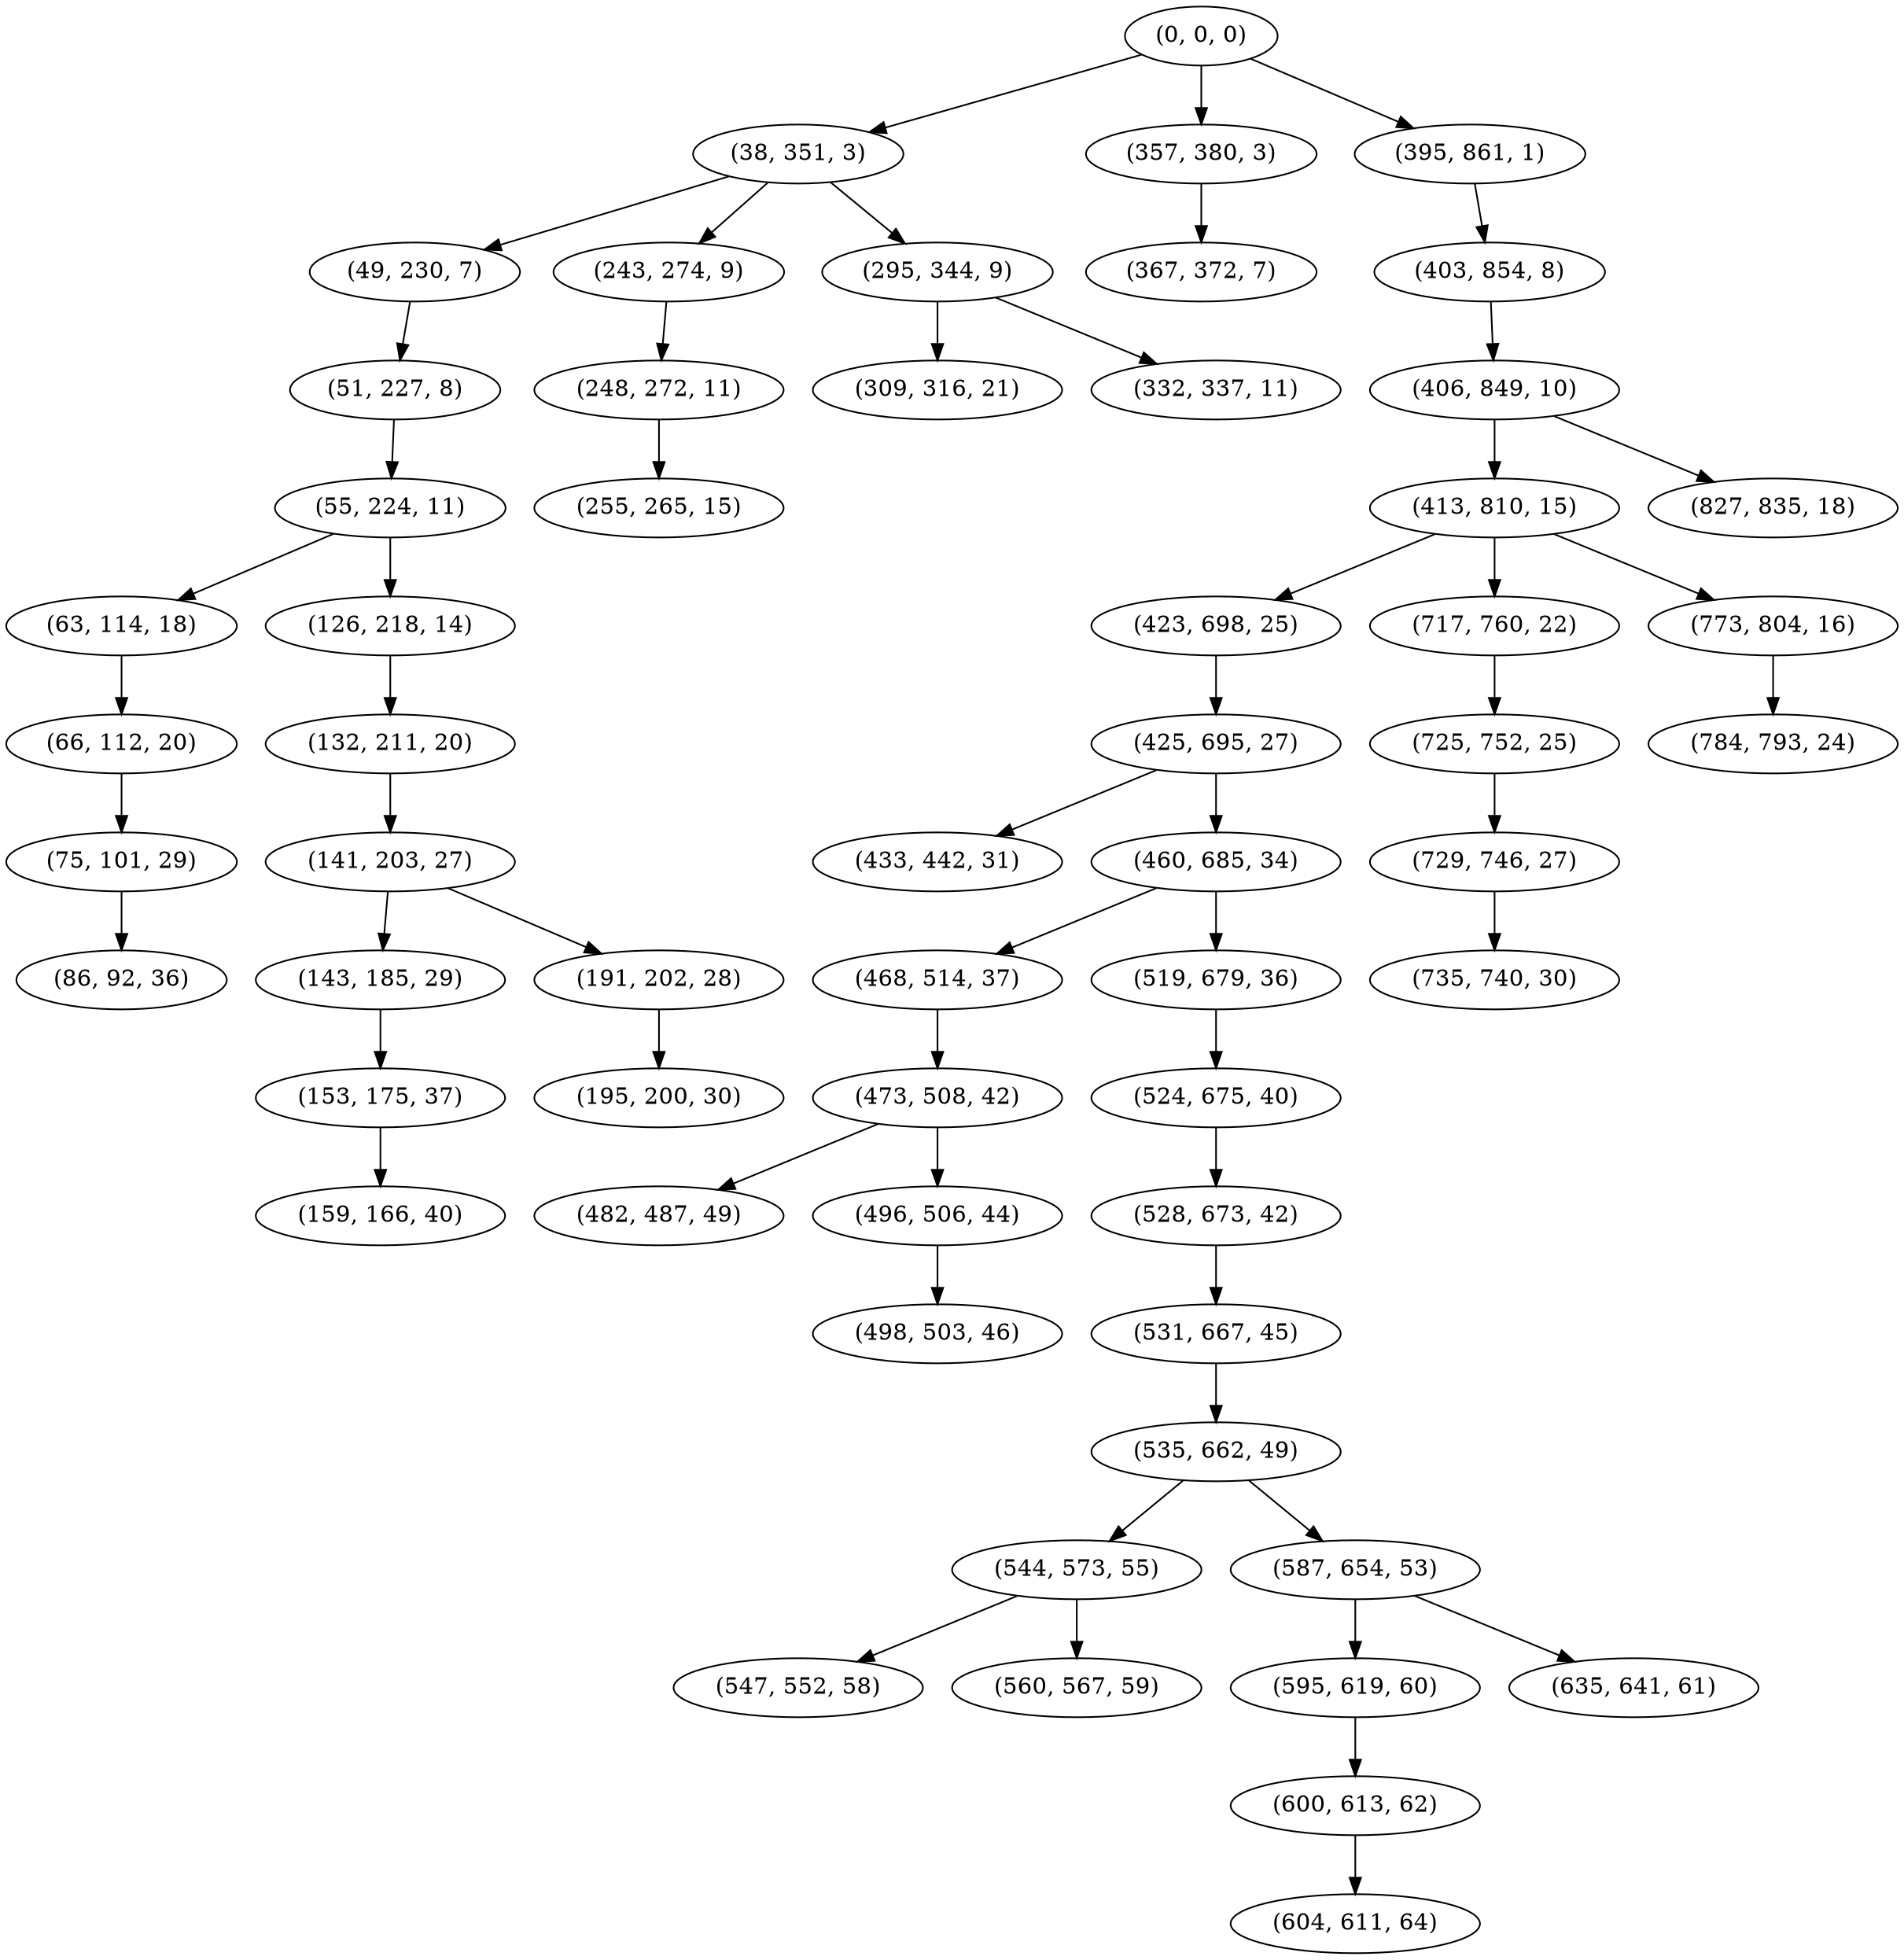 digraph tree {
    "(0, 0, 0)";
    "(38, 351, 3)";
    "(49, 230, 7)";
    "(51, 227, 8)";
    "(55, 224, 11)";
    "(63, 114, 18)";
    "(66, 112, 20)";
    "(75, 101, 29)";
    "(86, 92, 36)";
    "(126, 218, 14)";
    "(132, 211, 20)";
    "(141, 203, 27)";
    "(143, 185, 29)";
    "(153, 175, 37)";
    "(159, 166, 40)";
    "(191, 202, 28)";
    "(195, 200, 30)";
    "(243, 274, 9)";
    "(248, 272, 11)";
    "(255, 265, 15)";
    "(295, 344, 9)";
    "(309, 316, 21)";
    "(332, 337, 11)";
    "(357, 380, 3)";
    "(367, 372, 7)";
    "(395, 861, 1)";
    "(403, 854, 8)";
    "(406, 849, 10)";
    "(413, 810, 15)";
    "(423, 698, 25)";
    "(425, 695, 27)";
    "(433, 442, 31)";
    "(460, 685, 34)";
    "(468, 514, 37)";
    "(473, 508, 42)";
    "(482, 487, 49)";
    "(496, 506, 44)";
    "(498, 503, 46)";
    "(519, 679, 36)";
    "(524, 675, 40)";
    "(528, 673, 42)";
    "(531, 667, 45)";
    "(535, 662, 49)";
    "(544, 573, 55)";
    "(547, 552, 58)";
    "(560, 567, 59)";
    "(587, 654, 53)";
    "(595, 619, 60)";
    "(600, 613, 62)";
    "(604, 611, 64)";
    "(635, 641, 61)";
    "(717, 760, 22)";
    "(725, 752, 25)";
    "(729, 746, 27)";
    "(735, 740, 30)";
    "(773, 804, 16)";
    "(784, 793, 24)";
    "(827, 835, 18)";
    "(0, 0, 0)" -> "(38, 351, 3)";
    "(0, 0, 0)" -> "(357, 380, 3)";
    "(0, 0, 0)" -> "(395, 861, 1)";
    "(38, 351, 3)" -> "(49, 230, 7)";
    "(38, 351, 3)" -> "(243, 274, 9)";
    "(38, 351, 3)" -> "(295, 344, 9)";
    "(49, 230, 7)" -> "(51, 227, 8)";
    "(51, 227, 8)" -> "(55, 224, 11)";
    "(55, 224, 11)" -> "(63, 114, 18)";
    "(55, 224, 11)" -> "(126, 218, 14)";
    "(63, 114, 18)" -> "(66, 112, 20)";
    "(66, 112, 20)" -> "(75, 101, 29)";
    "(75, 101, 29)" -> "(86, 92, 36)";
    "(126, 218, 14)" -> "(132, 211, 20)";
    "(132, 211, 20)" -> "(141, 203, 27)";
    "(141, 203, 27)" -> "(143, 185, 29)";
    "(141, 203, 27)" -> "(191, 202, 28)";
    "(143, 185, 29)" -> "(153, 175, 37)";
    "(153, 175, 37)" -> "(159, 166, 40)";
    "(191, 202, 28)" -> "(195, 200, 30)";
    "(243, 274, 9)" -> "(248, 272, 11)";
    "(248, 272, 11)" -> "(255, 265, 15)";
    "(295, 344, 9)" -> "(309, 316, 21)";
    "(295, 344, 9)" -> "(332, 337, 11)";
    "(357, 380, 3)" -> "(367, 372, 7)";
    "(395, 861, 1)" -> "(403, 854, 8)";
    "(403, 854, 8)" -> "(406, 849, 10)";
    "(406, 849, 10)" -> "(413, 810, 15)";
    "(406, 849, 10)" -> "(827, 835, 18)";
    "(413, 810, 15)" -> "(423, 698, 25)";
    "(413, 810, 15)" -> "(717, 760, 22)";
    "(413, 810, 15)" -> "(773, 804, 16)";
    "(423, 698, 25)" -> "(425, 695, 27)";
    "(425, 695, 27)" -> "(433, 442, 31)";
    "(425, 695, 27)" -> "(460, 685, 34)";
    "(460, 685, 34)" -> "(468, 514, 37)";
    "(460, 685, 34)" -> "(519, 679, 36)";
    "(468, 514, 37)" -> "(473, 508, 42)";
    "(473, 508, 42)" -> "(482, 487, 49)";
    "(473, 508, 42)" -> "(496, 506, 44)";
    "(496, 506, 44)" -> "(498, 503, 46)";
    "(519, 679, 36)" -> "(524, 675, 40)";
    "(524, 675, 40)" -> "(528, 673, 42)";
    "(528, 673, 42)" -> "(531, 667, 45)";
    "(531, 667, 45)" -> "(535, 662, 49)";
    "(535, 662, 49)" -> "(544, 573, 55)";
    "(535, 662, 49)" -> "(587, 654, 53)";
    "(544, 573, 55)" -> "(547, 552, 58)";
    "(544, 573, 55)" -> "(560, 567, 59)";
    "(587, 654, 53)" -> "(595, 619, 60)";
    "(587, 654, 53)" -> "(635, 641, 61)";
    "(595, 619, 60)" -> "(600, 613, 62)";
    "(600, 613, 62)" -> "(604, 611, 64)";
    "(717, 760, 22)" -> "(725, 752, 25)";
    "(725, 752, 25)" -> "(729, 746, 27)";
    "(729, 746, 27)" -> "(735, 740, 30)";
    "(773, 804, 16)" -> "(784, 793, 24)";
}
